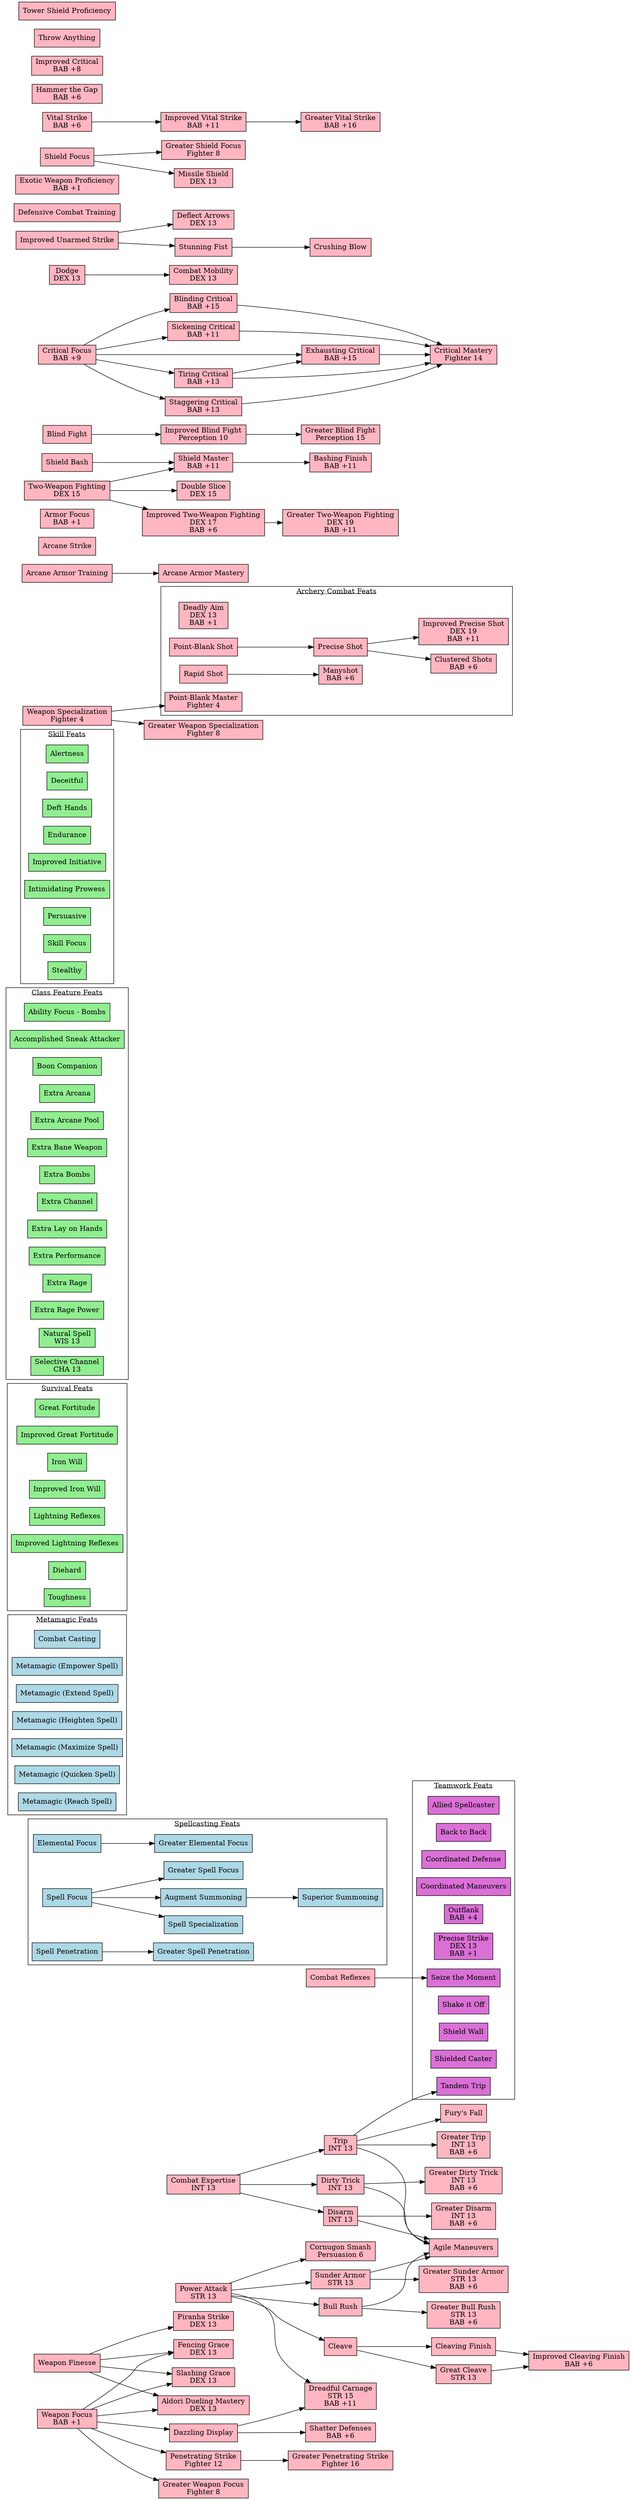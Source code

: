 digraph KingmakerFeats
{
  ratio=auto
  rankdir=LR
  node [shape=rectangle, color=black, style=filled, fillcolor=transparent]

subgraph cluster_teamwork_feats
{
  label=<<U>Teamwork Feats</U>>
  node [fillcolor=orchid]

  "Allied Spellcaster"
  "Back to Back"
  "Coordinated Defense"
  "Coordinated Maneuvers"
  "Outflank" [label=<\N<BR/>BAB +4>]
  "Precise Strike" [label=<\N<BR/>DEX 13<BR/>BAB +1>]
  "Seize the Moment"
  "Shake it Off"
  "Shield Wall"
  "Shielded Caster"
  "Tandem Trip"
}

subgraph cluster_spellcasting_feats
{
  label=<<U>Spellcasting Feats</U>>
  node [fillcolor=lightblue]

  "Elemental Focus"
  "Greater Elemental Focus"
  "Spell Focus"
  "Greater Spell Focus"
  "Spell Specialization"
  "Spell Penetration"
  "Greater Spell Penetration"

  "Augment Summoning"
  "Superior Summoning"
}

subgraph cluster_metamagic_feats
{
  label=<<U>Metamagic Feats</U>>
  node [fillcolor=lightblue]

  "Combat Casting"

  "Metamagic (Empower Spell)"
  "Metamagic (Extend Spell)"
  "Metamagic (Heighten Spell)"
  "Metamagic (Maximize Spell)"
  "Metamagic (Quicken Spell)"
  "Metamagic (Reach Spell)"
}

subgraph cluster_survival_feats
{
  label=<<U>Survival Feats</U>>
  node [fillcolor=lightgreen]

  "Great Fortitude"
  "Improved Great Fortitude"
  "Iron Will"
  "Improved Iron Will"
  "Lightning Reflexes"
  "Improved Lightning Reflexes"
  "Diehard"
  "Toughness"
}

subgraph cluster_class_features
{
  label=<<U>Class Feature Feats</U>>
  node [fillcolor=lightgreen]

  "Ability Focus - Bombs"
  "Accomplished Sneak Attacker"
  "Boon Companion"
  "Extra Arcana"
  "Extra Arcane Pool"
  "Extra Bane Weapon"
  "Extra Bombs"
  "Extra Channel"
  "Extra Lay on Hands"
  "Extra Performance"
  "Extra Rage"
  "Extra Rage Power"
  "Natural Spell" [label=<\N<BR/>WIS 13>]
  "Selective Channel" [label=<\N<BR/>CHA 13>]
}

subgraph cluster_skill_feats
{
  label=<<U>Skill Feats</U>>
  node [fillcolor=lightgreen]

  "Alertness"
  "Deceitful"
  "Deft Hands"
  "Endurance"
  "Improved Initiative"
  "Intimidating Prowess"
  "Persuasive"
  "Skill Focus"
  "Stealthy"
}

subgraph cluster_archery_feats
{
  label=<<U>Archery Combat Feats</U>>
  node [fillcolor=lightpink]

  "Clustered Shots" [label=<\N<BR/>BAB +6>]
  "Deadly Aim" [label=<\N<BR/>DEX 13<BR/>BAB +1>]
  "Improved Precise Shot" [label=<\N<BR/>DEX 19<BR/>BAB +11>]
  "Manyshot" [label=<\N<BR/>BAB +6>]
  "Point-Blank Shot"
  "Precise Shot"
  "Rapid Shot"
  "Point-Blank Master" [label=<\N<BR/>Fighter 4>]
}

subgraph combat_feats
{
  label=<<U>Combat Feats</U>>
  node [fillcolor=lightpink]

  "Agile Maneuvers"
  "Aldori Dueling Mastery" [label=<\N<BR/>DEX 13>]
  "Arcane Armor Training"
  "Arcane Armor Mastery"
  "Arcane Strike"
  "Armor Focus" [label=<\N<BR/>BAB +1>]
  "Bashing Finish" [label=<\N<BR/>BAB +11>]
  "Blind Fight"
  "Blinding Critical" [label=<\N<BR/>BAB +15>]
  "Bull Rush"
  "Cleave"
  "Cleaving Finish"
  "Combat Expertise" [label=<\N<BR/>INT 13>]
  "Combat Mobility" [label=<\N<BR/>DEX 13>]
  "Combat Reflexes"
  "Cornugon Smash" [label=<\N<BR/>Persuasion 6>]
  "Critical Focus" [label=<\N<BR/>BAB +9>]
  "Critical Mastery" [label=<\N<BR/>Fighter 14>]
  "Crushing Blow"
  "Dazzling Display"
  "Defensive Combat Training"
  "Deflect Arrows" [label=<\N<BR/>DEX 13>]
  "Dirty Trick" [label=<\N<BR/>INT 13>]
  "Disarm" [label=<\N<BR/>INT 13>]
  "Dodge" [label=<\N<BR/>DEX 13>]
  "Double Slice" [label=<\N<BR/>DEX 15>]
  "Dreadful Carnage" [label=<\N<BR/>STR 15<BR/>BAB +11>]
  "Exhausting Critical" [label=<\N<BR/>BAB +15>]
  "Exotic Weapon Proficiency" [label=<\N<BR/>BAB +1>]
  "Fencing Grace" [label=<\N<BR/>DEX 13>]
  "Fury's Fall"
  "Great Cleave" [label=<\N<BR/>STR 13>]
  "Greater Blind Fight" [label=<\N<BR/>Perception 15>]
  "Greater Bull Rush" [label=<\N<BR/>STR 13<BR/>BAB +6>]
  "Greater Dirty Trick" [label=<\N<BR/>INT 13<BR/>BAB +6>]
  "Greater Disarm" [label=<\N<BR/>INT 13<BR/>BAB +6>]
  "Greater Penetrating Strike" [label=<\N<BR/>Fighter 16>]
  "Greater Shield Focus" [label=<\N<BR/>Fighter 8>]
  "Greater Sunder Armor" [label=<\N<BR/>STR 13<BR/>BAB +6>]
  "Greater Trip" [label=<\N<BR/>INT 13<BR/>BAB +6>]
  "Greater Two-Weapon Fighting" [label=<\N<BR/>DEX 19<BR/>BAB +11>]
  "Greater Vital Strike" [label=<\N<BR/>BAB +16>]
  "Greater Weapon Focus" [label=<\N<BR/>Fighter 8>]
  "Greater Weapon Specialization" [label=<\N<BR/>Fighter 8>]
  "Hammer the Gap" [label=<\N<BR/>BAB +6>]
  "Improved Blind Fight" [label=<\N<BR/>Perception 10>]
  "Improved Unarmed Strike"
  "Improved Cleaving Finish" [label=<\N<BR/>BAB +6>]
  "Improved Critical" [label=<\N<BR/>BAB +8>]
  "Improved Two-Weapon Fighting" [label=<\N<BR/>DEX 17<BR/>BAB +6>]
  "Improved Vital Strike" [label=<\N<BR/>BAB +11>]
  "Missile Shield" [label=<\N<BR/>DEX 13>]
  "Penetrating Strike" [label=<\N<BR/>Fighter 12>]
  "Piranha Strike" [label=<\N<BR/>DEX 13>]
  "Power Attack" [label=<\N<BR/>STR 13>]
  "Shatter Defenses" [label=<\N<BR/>BAB +6>]
  "Shield Bash"
  "Shield Focus"
  "Shield Master" [label=<\N<BR/>BAB +11>]
  "Sickening Critical" [label=<\N<BR/>BAB +11>]
  "Slashing Grace" [label=<\N<BR/>DEX 13>]
  "Staggering Critical" [label=<\N<BR/>BAB +13>]
  "Sunder Armor" [label=<\N<BR/>STR 13>]
  "Stunning Fist"
  "Throw Anything"
  "Tiring Critical" [label=<\N<BR/>BAB +13>]
  "Trip" [label=<\N<BR/>INT 13>]
  "Two-Weapon Fighting" [label=<\N<BR/>DEX 15>]
  "Tower Shield Proficiency"
  "Vital Strike" [label=<\N<BR/>BAB +6>]
  "Weapon Finesse"
  "Weapon Focus" [label=<\N<BR/>BAB +1>]
  "Weapon Specialization" [label=<\N<BR/>Fighter 4>]
}

//"Critical Focus" -> "Critical Mastery"
"Blinding Critical" -> "Critical Mastery"
"Exhausting Critical" -> "Critical Mastery"
"Sickening Critical" -> "Critical Mastery"
"Staggering Critical" -> "Critical Mastery"
"Tiring Critical" -> "Critical Mastery"
"Dodge" -> "Combat Mobility"
//"Point-Blank Shot" -> "Clustered Shots"
"Precise Shot" -> "Clustered Shots"
//"Point-Blank Shot" -> "Improved Precise Shot"
"Precise Shot" -> "Improved Precise Shot"
"Critical Focus" -> "Blinding Critical"
"Elemental Focus" -> "Greater Elemental Focus"
"Spell Focus" -> "Augment Summoning" //[label="Conjuration"]
"Spell Focus" -> "Greater Spell Focus"
"Spell Penetration" -> "Greater Spell Penetration"
"Arcane Armor Training" -> "Arcane Armor Mastery"
"Weapon Finesse" -> "Aldori Dueling Mastery"
"Weapon Focus" -> "Aldori Dueling Mastery" //[label="Dueling Sword"]
"Bull Rush" -> "Agile Maneuvers"
"Dirty Trick" -> "Agile Maneuvers"
"Disarm" -> "Agile Maneuvers"
"Sunder Armor" -> "Agile Maneuvers"
"Trip" -> "Agile Maneuvers"
"Power Attack" -> "Bull Rush"
"Power Attack" -> "Cornugon Smash"
"Power Attack" -> "Cleave" -> "Great Cleave"
"Cleave" -> "Cleaving Finish" -> "Improved Cleaving Finish"
"Great Cleave" -> "Improved Cleaving Finish"
"Power Attack" -> "Sunder Armor"
"Combat Expertise" -> "Trip" -> "Greater Trip"
//"Shield Bash" -> "Bashing Finish"
"Shield Master" -> "Bashing Finish"
//"Two-Weapon Fighting" -> "Bashing Finish"
"Improved Unarmed Strike" -> "Stunning Fist" -> "Crushing Blow"
"Weapon Focus" -> "Dazzling Display"
"Improved Unarmed Strike" -> "Deflect Arrows"
"Combat Expertise" -> "Dirty Trick"
"Combat Expertise" -> "Disarm"
"Two-Weapon Fighting" -> "Double Slice"
"Power Attack" -> "Dreadful Carnage"
"Dazzling Display" -> "Dreadful Carnage"
"Critical Focus" -> "Exhausting Critical"
"Tiring Critical" -> "Exhausting Critical"
"Weapon Focus" -> "Fencing Grace"
"Weapon Finesse" -> "Fencing Grace"
"Weapon Focus" -> "Slashing Grace"
"Weapon Finesse" -> "Slashing Grace"
"Trip" -> "Fury's Fall"
"Blind Fight" -> "Improved Blind Fight" -> "Greater Blind Fight"
"Bull Rush" -> "Greater Bull Rush"
"Dirty Trick" -> "Greater Dirty Trick"
"Disarm" -> "Greater Disarm"
"Weapon Focus" -> "Penetrating Strike" -> "Greater Penetrating Strike"
"Shield Focus" -> "Greater Shield Focus"
"Sunder Armor" -> "Greater Sunder Armor"
"Two-Weapon Fighting" -> "Improved Two-Weapon Fighting" -> "Greater Two-Weapon Fighting"
"Vital Strike" -> "Improved Vital Strike" -> "Greater Vital Strike"
"Weapon Focus" -> "Greater Weapon Focus"
"Weapon Specialization" -> "Greater Weapon Specialization"
"Rapid Shot" -> "Manyshot"
"Dazzling Display" -> "Shatter Defenses"
"Shield Focus" -> "Missile Shield"
"Weapon Finesse" -> "Piranha Strike"
"Weapon Specialization" -> "Point-Blank Master"
"Point-Blank Shot" -> "Precise Shot"
"Combat Reflexes" -> "Seize the Moment"
"Shield Bash" -> "Shield Master"
"Two-Weapon Fighting" -> "Shield Master"
"Spell Focus" -> "Spell Specialization"
"Critical Focus" -> "Sickening Critical"
"Critical Focus" -> "Staggering Critical"
"Critical Focus" -> "Tiring Critical"
"Augment Summoning" -> "Superior Summoning"
"Trip" -> "Tandem Trip"
}
